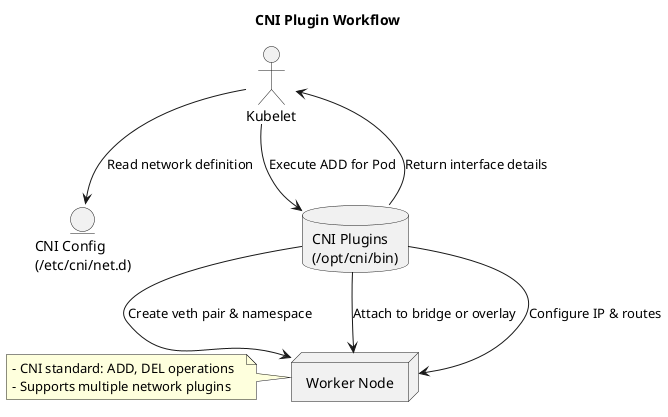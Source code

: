 @startuml
title CNI Plugin Workflow

actor "Kubelet" as K
entity "CNI Config\n(/etc/cni/net.d)" as Config
database "CNI Plugins\n(/opt/cni/bin)" as Plugins
node "Worker Node" as Node

K --> Config : Read network definition
K --> Plugins : Execute ADD for Pod
Plugins --> Node : Create veth pair & namespace
Plugins --> Node : Attach to bridge or overlay
Plugins --> Node : Configure IP & routes
K <-- Plugins : Return interface details

note left
  - CNI standard: ADD, DEL operations  
  - Supports multiple network plugins  
end note
@enduml
